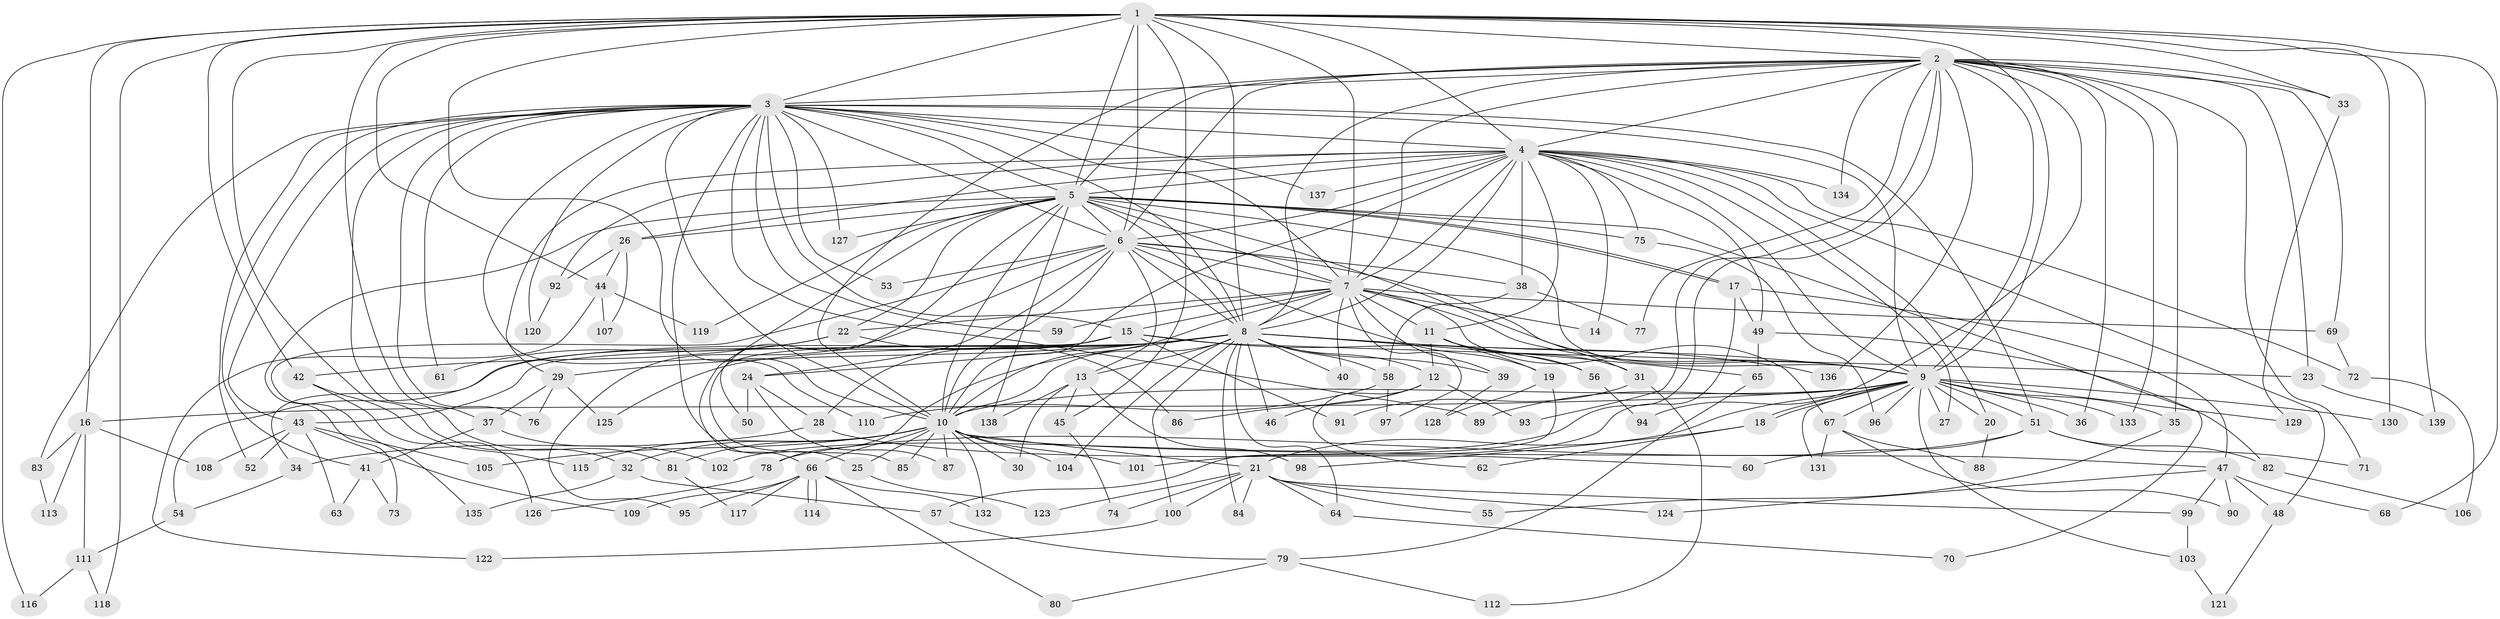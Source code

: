 // coarse degree distribution, {19: 0.009523809523809525, 21: 0.01904761904761905, 26: 0.01904761904761905, 23: 0.01904761904761905, 16: 0.009523809523809525, 29: 0.009523809523809525, 25: 0.009523809523809525, 6: 0.0380952380952381, 2: 0.4857142857142857, 8: 0.009523809523809525, 5: 0.05714285714285714, 4: 0.12380952380952381, 3: 0.14285714285714285, 10: 0.009523809523809525, 7: 0.01904761904761905, 1: 0.01904761904761905}
// Generated by graph-tools (version 1.1) at 2025/23/03/03/25 07:23:45]
// undirected, 139 vertices, 303 edges
graph export_dot {
graph [start="1"]
  node [color=gray90,style=filled];
  1;
  2;
  3;
  4;
  5;
  6;
  7;
  8;
  9;
  10;
  11;
  12;
  13;
  14;
  15;
  16;
  17;
  18;
  19;
  20;
  21;
  22;
  23;
  24;
  25;
  26;
  27;
  28;
  29;
  30;
  31;
  32;
  33;
  34;
  35;
  36;
  37;
  38;
  39;
  40;
  41;
  42;
  43;
  44;
  45;
  46;
  47;
  48;
  49;
  50;
  51;
  52;
  53;
  54;
  55;
  56;
  57;
  58;
  59;
  60;
  61;
  62;
  63;
  64;
  65;
  66;
  67;
  68;
  69;
  70;
  71;
  72;
  73;
  74;
  75;
  76;
  77;
  78;
  79;
  80;
  81;
  82;
  83;
  84;
  85;
  86;
  87;
  88;
  89;
  90;
  91;
  92;
  93;
  94;
  95;
  96;
  97;
  98;
  99;
  100;
  101;
  102;
  103;
  104;
  105;
  106;
  107;
  108;
  109;
  110;
  111;
  112;
  113;
  114;
  115;
  116;
  117;
  118;
  119;
  120;
  121;
  122;
  123;
  124;
  125;
  126;
  127;
  128;
  129;
  130;
  131;
  132;
  133;
  134;
  135;
  136;
  137;
  138;
  139;
  1 -- 2;
  1 -- 3;
  1 -- 4;
  1 -- 5;
  1 -- 6;
  1 -- 7;
  1 -- 8;
  1 -- 9;
  1 -- 10;
  1 -- 16;
  1 -- 32;
  1 -- 33;
  1 -- 37;
  1 -- 42;
  1 -- 44;
  1 -- 45;
  1 -- 68;
  1 -- 116;
  1 -- 118;
  1 -- 130;
  1 -- 139;
  2 -- 3;
  2 -- 4;
  2 -- 5;
  2 -- 6;
  2 -- 7;
  2 -- 8;
  2 -- 9;
  2 -- 10;
  2 -- 23;
  2 -- 33;
  2 -- 35;
  2 -- 36;
  2 -- 69;
  2 -- 71;
  2 -- 77;
  2 -- 93;
  2 -- 94;
  2 -- 102;
  2 -- 133;
  2 -- 134;
  2 -- 136;
  3 -- 4;
  3 -- 5;
  3 -- 6;
  3 -- 7;
  3 -- 8;
  3 -- 9;
  3 -- 10;
  3 -- 15;
  3 -- 25;
  3 -- 41;
  3 -- 43;
  3 -- 51;
  3 -- 52;
  3 -- 53;
  3 -- 59;
  3 -- 61;
  3 -- 76;
  3 -- 81;
  3 -- 83;
  3 -- 89;
  3 -- 110;
  3 -- 120;
  3 -- 127;
  3 -- 137;
  4 -- 5;
  4 -- 6;
  4 -- 7;
  4 -- 8;
  4 -- 9;
  4 -- 10;
  4 -- 11;
  4 -- 14;
  4 -- 20;
  4 -- 26;
  4 -- 27;
  4 -- 29;
  4 -- 38;
  4 -- 48;
  4 -- 49;
  4 -- 72;
  4 -- 75;
  4 -- 92;
  4 -- 134;
  4 -- 137;
  5 -- 6;
  5 -- 7;
  5 -- 8;
  5 -- 9;
  5 -- 10;
  5 -- 17;
  5 -- 17;
  5 -- 22;
  5 -- 26;
  5 -- 31;
  5 -- 50;
  5 -- 66;
  5 -- 70;
  5 -- 73;
  5 -- 75;
  5 -- 119;
  5 -- 127;
  5 -- 138;
  6 -- 7;
  6 -- 8;
  6 -- 9;
  6 -- 10;
  6 -- 13;
  6 -- 19;
  6 -- 24;
  6 -- 38;
  6 -- 53;
  6 -- 95;
  6 -- 135;
  7 -- 8;
  7 -- 9;
  7 -- 10;
  7 -- 11;
  7 -- 14;
  7 -- 15;
  7 -- 22;
  7 -- 39;
  7 -- 40;
  7 -- 59;
  7 -- 67;
  7 -- 69;
  7 -- 97;
  8 -- 9;
  8 -- 10;
  8 -- 12;
  8 -- 13;
  8 -- 24;
  8 -- 29;
  8 -- 39;
  8 -- 40;
  8 -- 43;
  8 -- 46;
  8 -- 54;
  8 -- 58;
  8 -- 64;
  8 -- 65;
  8 -- 78;
  8 -- 84;
  8 -- 100;
  8 -- 104;
  8 -- 125;
  8 -- 136;
  9 -- 10;
  9 -- 16;
  9 -- 18;
  9 -- 18;
  9 -- 20;
  9 -- 21;
  9 -- 27;
  9 -- 35;
  9 -- 36;
  9 -- 51;
  9 -- 67;
  9 -- 89;
  9 -- 96;
  9 -- 103;
  9 -- 129;
  9 -- 130;
  9 -- 131;
  9 -- 133;
  10 -- 21;
  10 -- 25;
  10 -- 30;
  10 -- 32;
  10 -- 47;
  10 -- 66;
  10 -- 81;
  10 -- 85;
  10 -- 87;
  10 -- 101;
  10 -- 104;
  10 -- 105;
  10 -- 115;
  10 -- 132;
  11 -- 12;
  11 -- 19;
  11 -- 31;
  11 -- 56;
  12 -- 46;
  12 -- 62;
  12 -- 86;
  12 -- 93;
  13 -- 30;
  13 -- 45;
  13 -- 98;
  13 -- 138;
  15 -- 23;
  15 -- 28;
  15 -- 34;
  15 -- 56;
  15 -- 85;
  15 -- 91;
  16 -- 83;
  16 -- 108;
  16 -- 111;
  16 -- 113;
  17 -- 47;
  17 -- 49;
  17 -- 101;
  18 -- 62;
  18 -- 98;
  19 -- 57;
  19 -- 128;
  20 -- 88;
  21 -- 55;
  21 -- 64;
  21 -- 74;
  21 -- 84;
  21 -- 99;
  21 -- 100;
  21 -- 123;
  21 -- 124;
  22 -- 42;
  22 -- 61;
  22 -- 86;
  23 -- 139;
  24 -- 28;
  24 -- 50;
  24 -- 87;
  25 -- 123;
  26 -- 44;
  26 -- 92;
  26 -- 107;
  28 -- 34;
  28 -- 60;
  29 -- 37;
  29 -- 76;
  29 -- 125;
  31 -- 91;
  31 -- 112;
  32 -- 57;
  32 -- 135;
  33 -- 129;
  34 -- 54;
  35 -- 55;
  37 -- 41;
  37 -- 102;
  38 -- 58;
  38 -- 77;
  39 -- 128;
  41 -- 63;
  41 -- 73;
  42 -- 115;
  42 -- 126;
  43 -- 52;
  43 -- 63;
  43 -- 105;
  43 -- 108;
  43 -- 109;
  44 -- 107;
  44 -- 119;
  44 -- 122;
  45 -- 74;
  47 -- 48;
  47 -- 68;
  47 -- 90;
  47 -- 99;
  47 -- 124;
  48 -- 121;
  49 -- 65;
  49 -- 82;
  51 -- 60;
  51 -- 71;
  51 -- 78;
  51 -- 82;
  54 -- 111;
  56 -- 94;
  57 -- 79;
  58 -- 97;
  58 -- 110;
  64 -- 70;
  65 -- 79;
  66 -- 80;
  66 -- 95;
  66 -- 109;
  66 -- 114;
  66 -- 114;
  66 -- 117;
  66 -- 132;
  67 -- 88;
  67 -- 90;
  67 -- 131;
  69 -- 72;
  72 -- 106;
  75 -- 96;
  78 -- 126;
  79 -- 80;
  79 -- 112;
  81 -- 117;
  82 -- 106;
  83 -- 113;
  92 -- 120;
  99 -- 103;
  100 -- 122;
  103 -- 121;
  111 -- 116;
  111 -- 118;
}
